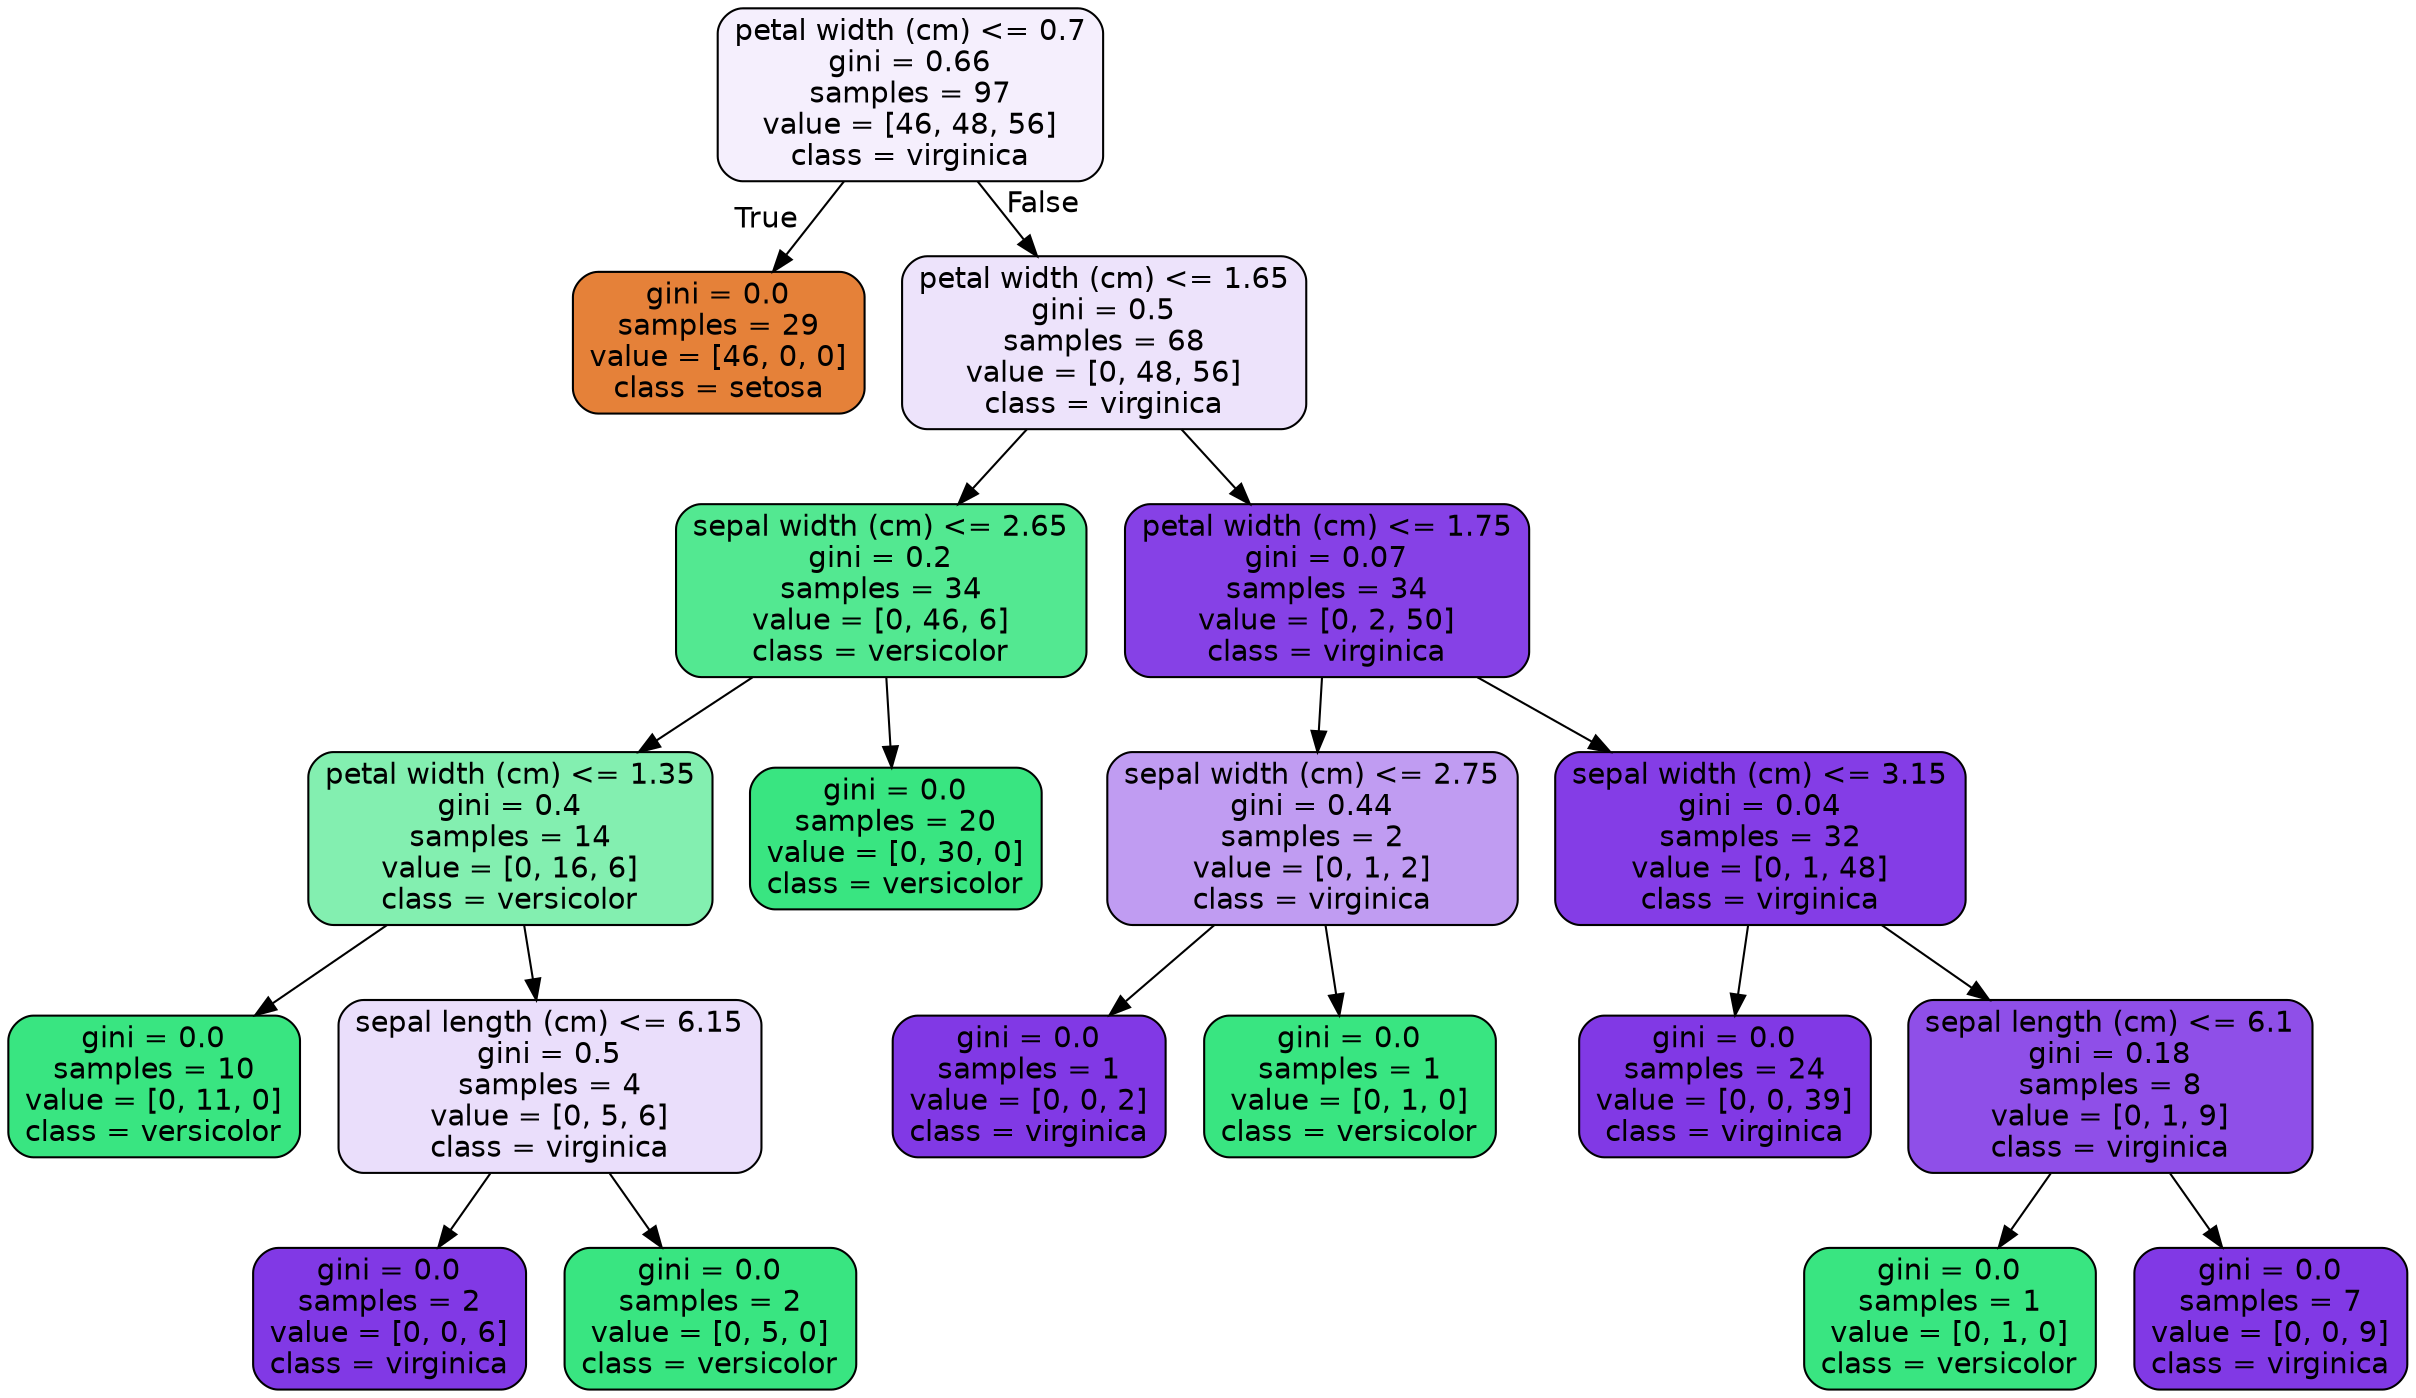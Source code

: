 digraph Tree {
node [shape=box, style="filled, rounded", color="black", fontname="helvetica"] ;
edge [fontname="helvetica"] ;
0 [label="petal width (cm) <= 0.7\ngini = 0.66\nsamples = 97\nvalue = [46, 48, 56]\nclass = virginica", fillcolor="#f5effd"] ;
1 [label="gini = 0.0\nsamples = 29\nvalue = [46, 0, 0]\nclass = setosa", fillcolor="#e58139"] ;
0 -> 1 [labeldistance=2.5, labelangle=45, headlabel="True"] ;
2 [label="petal width (cm) <= 1.65\ngini = 0.5\nsamples = 68\nvalue = [0, 48, 56]\nclass = virginica", fillcolor="#ede3fb"] ;
0 -> 2 [labeldistance=2.5, labelangle=-45, headlabel="False"] ;
3 [label="sepal width (cm) <= 2.65\ngini = 0.2\nsamples = 34\nvalue = [0, 46, 6]\nclass = versicolor", fillcolor="#53e891"] ;
2 -> 3 ;
4 [label="petal width (cm) <= 1.35\ngini = 0.4\nsamples = 14\nvalue = [0, 16, 6]\nclass = versicolor", fillcolor="#83efb0"] ;
3 -> 4 ;
5 [label="gini = 0.0\nsamples = 10\nvalue = [0, 11, 0]\nclass = versicolor", fillcolor="#39e581"] ;
4 -> 5 ;
6 [label="sepal length (cm) <= 6.15\ngini = 0.5\nsamples = 4\nvalue = [0, 5, 6]\nclass = virginica", fillcolor="#eadefb"] ;
4 -> 6 ;
7 [label="gini = 0.0\nsamples = 2\nvalue = [0, 0, 6]\nclass = virginica", fillcolor="#8139e5"] ;
6 -> 7 ;
8 [label="gini = 0.0\nsamples = 2\nvalue = [0, 5, 0]\nclass = versicolor", fillcolor="#39e581"] ;
6 -> 8 ;
9 [label="gini = 0.0\nsamples = 20\nvalue = [0, 30, 0]\nclass = versicolor", fillcolor="#39e581"] ;
3 -> 9 ;
10 [label="petal width (cm) <= 1.75\ngini = 0.07\nsamples = 34\nvalue = [0, 2, 50]\nclass = virginica", fillcolor="#8641e6"] ;
2 -> 10 ;
11 [label="sepal width (cm) <= 2.75\ngini = 0.44\nsamples = 2\nvalue = [0, 1, 2]\nclass = virginica", fillcolor="#c09cf2"] ;
10 -> 11 ;
12 [label="gini = 0.0\nsamples = 1\nvalue = [0, 0, 2]\nclass = virginica", fillcolor="#8139e5"] ;
11 -> 12 ;
13 [label="gini = 0.0\nsamples = 1\nvalue = [0, 1, 0]\nclass = versicolor", fillcolor="#39e581"] ;
11 -> 13 ;
14 [label="sepal width (cm) <= 3.15\ngini = 0.04\nsamples = 32\nvalue = [0, 1, 48]\nclass = virginica", fillcolor="#843de6"] ;
10 -> 14 ;
15 [label="gini = 0.0\nsamples = 24\nvalue = [0, 0, 39]\nclass = virginica", fillcolor="#8139e5"] ;
14 -> 15 ;
16 [label="sepal length (cm) <= 6.1\ngini = 0.18\nsamples = 8\nvalue = [0, 1, 9]\nclass = virginica", fillcolor="#8f4fe8"] ;
14 -> 16 ;
17 [label="gini = 0.0\nsamples = 1\nvalue = [0, 1, 0]\nclass = versicolor", fillcolor="#39e581"] ;
16 -> 17 ;
18 [label="gini = 0.0\nsamples = 7\nvalue = [0, 0, 9]\nclass = virginica", fillcolor="#8139e5"] ;
16 -> 18 ;
}